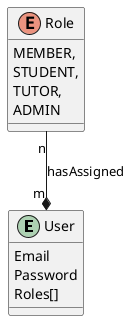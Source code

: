 @startuml

entity "User" {
  Email
  Password
  Roles[]
}

enum Role {
MEMBER,
STUDENT,
TUTOR,
ADMIN
}

Role "n" --* "m" User: hasAssigned

@enduml
